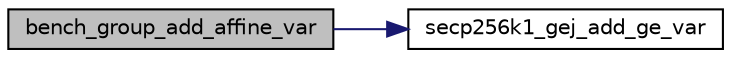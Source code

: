 digraph "bench_group_add_affine_var"
{
  edge [fontname="Helvetica",fontsize="10",labelfontname="Helvetica",labelfontsize="10"];
  node [fontname="Helvetica",fontsize="10",shape=record];
  rankdir="LR";
  Node69 [label="bench_group_add_affine_var",height=0.2,width=0.4,color="black", fillcolor="grey75", style="filled", fontcolor="black"];
  Node69 -> Node70 [color="midnightblue",fontsize="10",style="solid",fontname="Helvetica"];
  Node70 [label="secp256k1_gej_add_ge_var",height=0.2,width=0.4,color="black", fillcolor="white", style="filled",URL="$d9/dd1/group_8h.html#a4d0338f50b08d082caa32f8e72707b55",tooltip="Set r equal to the sum of a and b (with b given in affine coordinates). "];
}
